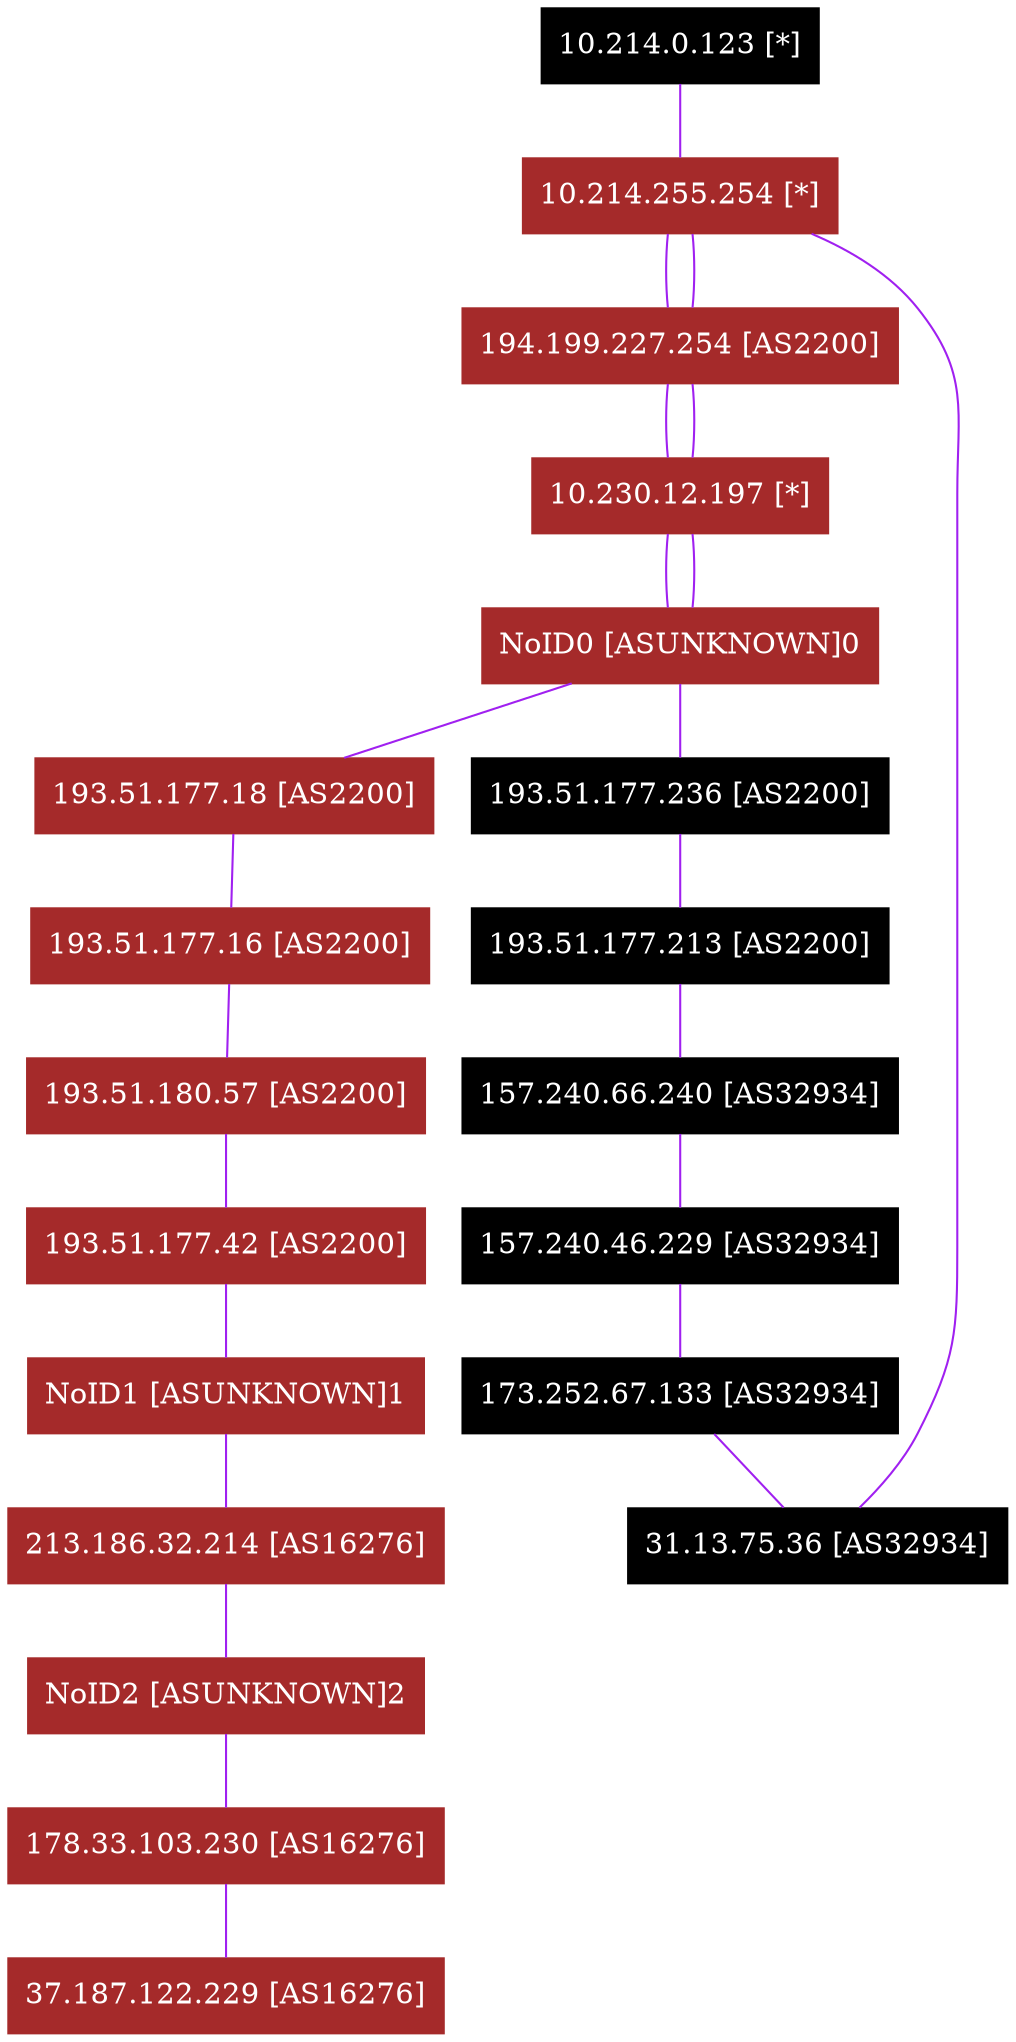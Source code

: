 digraph map{
"10.214.0.123 [*]"->"10.214.255.254 [*]"[color=purple arrowsize=0] ;
"10.214.0.123 [*]"[shape=box, color=black, fontcolor=white, style=filled];
"10.214.255.254 [*]"[shape=box, color=black, fontcolor=white, style=filled ];
"10.214.255.254 [*]" ->"194.199.227.254 [AS2200]"[color=purple, arrowsize=0] ;
"194.199.227.254 [AS2200]"[shape=box, color=black, fontcolor=white, style=filled];
"194.199.227.254 [AS2200]" ->"10.230.12.197 [*]"[color=purple, arrowsize=0] ;
"10.230.12.197 [*]"[shape=box, color=black, fontcolor=white, style=filled];
"10.230.12.197 [*]" ->"NoID0 [ASUNKNOWN]0"[color=purple, arrowsize=0] ;
"NoID0 [ASUNKNOWN]0"[shape=box, color=black, fontcolor=white, style=filled];
"NoID0 [ASUNKNOWN]0" ->"193.51.177.236 [AS2200]"[color=purple, arrowsize=0] ;
"193.51.177.236 [AS2200]"[shape=box, color=black, fontcolor=white, style=filled];
"193.51.177.236 [AS2200]" ->"193.51.177.213 [AS2200]"[color=purple, arrowsize=0] ;
"193.51.177.213 [AS2200]"[shape=box, color=black, fontcolor=white, style=filled];
"193.51.177.213 [AS2200]" ->"157.240.66.240 [AS32934]"[color=purple, arrowsize=0] ;
"157.240.66.240 [AS32934]"[shape=box, color=black, fontcolor=white, style=filled];
"157.240.66.240 [AS32934]" ->"157.240.46.229 [AS32934]"[color=purple, arrowsize=0] ;
"157.240.46.229 [AS32934]"[shape=box, color=black, fontcolor=white, style=filled];
"157.240.46.229 [AS32934]" ->"173.252.67.133 [AS32934]"[color=purple, arrowsize=0] ;
"173.252.67.133 [AS32934]"[shape=box, color=black, fontcolor=white, style=filled];
"173.252.67.133 [AS32934]" ->"31.13.75.36 [AS32934]"[color=purple, arrowsize=0] ;
"31.13.75.36 [AS32934]"[shape=box, color=black, fontcolor=white, style=filled];
"31.13.75.36 [AS32934]" ->"10.214.255.254 [*]"[color=purple, arrowsize=0] ;
"10.214.255.254 [*]"[shape=box, color=brown, fontcolor=white, style=filled];
"10.214.255.254 [*]" ->"194.199.227.254 [AS2200]"[color=purple, arrowsize=0] ;
"194.199.227.254 [AS2200]"[shape=box, color=brown, fontcolor=white, style=filled];
"194.199.227.254 [AS2200]" ->"10.230.12.197 [*]"[color=purple, arrowsize=0] ;
"10.230.12.197 [*]"[shape=box, color=brown, fontcolor=white, style=filled];
"10.230.12.197 [*]" ->"NoID0 [ASUNKNOWN]0"[color=purple, arrowsize=0] ;
"NoID0 [ASUNKNOWN]0"[shape=box, color=brown, fontcolor=white, style=filled];
"NoID0 [ASUNKNOWN]0" ->"193.51.177.18 [AS2200]"[color=purple, arrowsize=0] ;
"193.51.177.18 [AS2200]"[shape=box, color=brown, fontcolor=white, style=filled];
"193.51.177.18 [AS2200]" ->"193.51.177.16 [AS2200]"[color=purple, arrowsize=0] ;
"193.51.177.16 [AS2200]"[shape=box, color=brown, fontcolor=white, style=filled];
"193.51.177.16 [AS2200]" ->"193.51.180.57 [AS2200]"[color=purple, arrowsize=0] ;
"193.51.180.57 [AS2200]"[shape=box, color=brown, fontcolor=white, style=filled];
"193.51.180.57 [AS2200]" ->"193.51.177.42 [AS2200]"[color=purple, arrowsize=0] ;
"193.51.177.42 [AS2200]"[shape=box, color=brown, fontcolor=white, style=filled];
"193.51.177.42 [AS2200]" ->"NoID1 [ASUNKNOWN]1"[color=purple, arrowsize=0] ;
"NoID1 [ASUNKNOWN]1"[shape=box, color=brown, fontcolor=white, style=filled];
"NoID1 [ASUNKNOWN]1" ->"213.186.32.214 [AS16276]"[color=purple, arrowsize=0] ;
"213.186.32.214 [AS16276]"[shape=box, color=brown, fontcolor=white, style=filled];
"213.186.32.214 [AS16276]" ->"NoID2 [ASUNKNOWN]2"[color=purple, arrowsize=0] ;
"NoID2 [ASUNKNOWN]2"[shape=box, color=brown, fontcolor=white, style=filled];
"NoID2 [ASUNKNOWN]2" ->"178.33.103.230 [AS16276]"[color=purple, arrowsize=0] ;
"178.33.103.230 [AS16276]"[shape=box, color=brown, fontcolor=white, style=filled];
"178.33.103.230 [AS16276]" ->"37.187.122.229 [AS16276]"[color=purple, arrowsize=0] ;
"37.187.122.229 [AS16276]"[shape=box, color=brown, fontcolor=white, style=filled];
}
